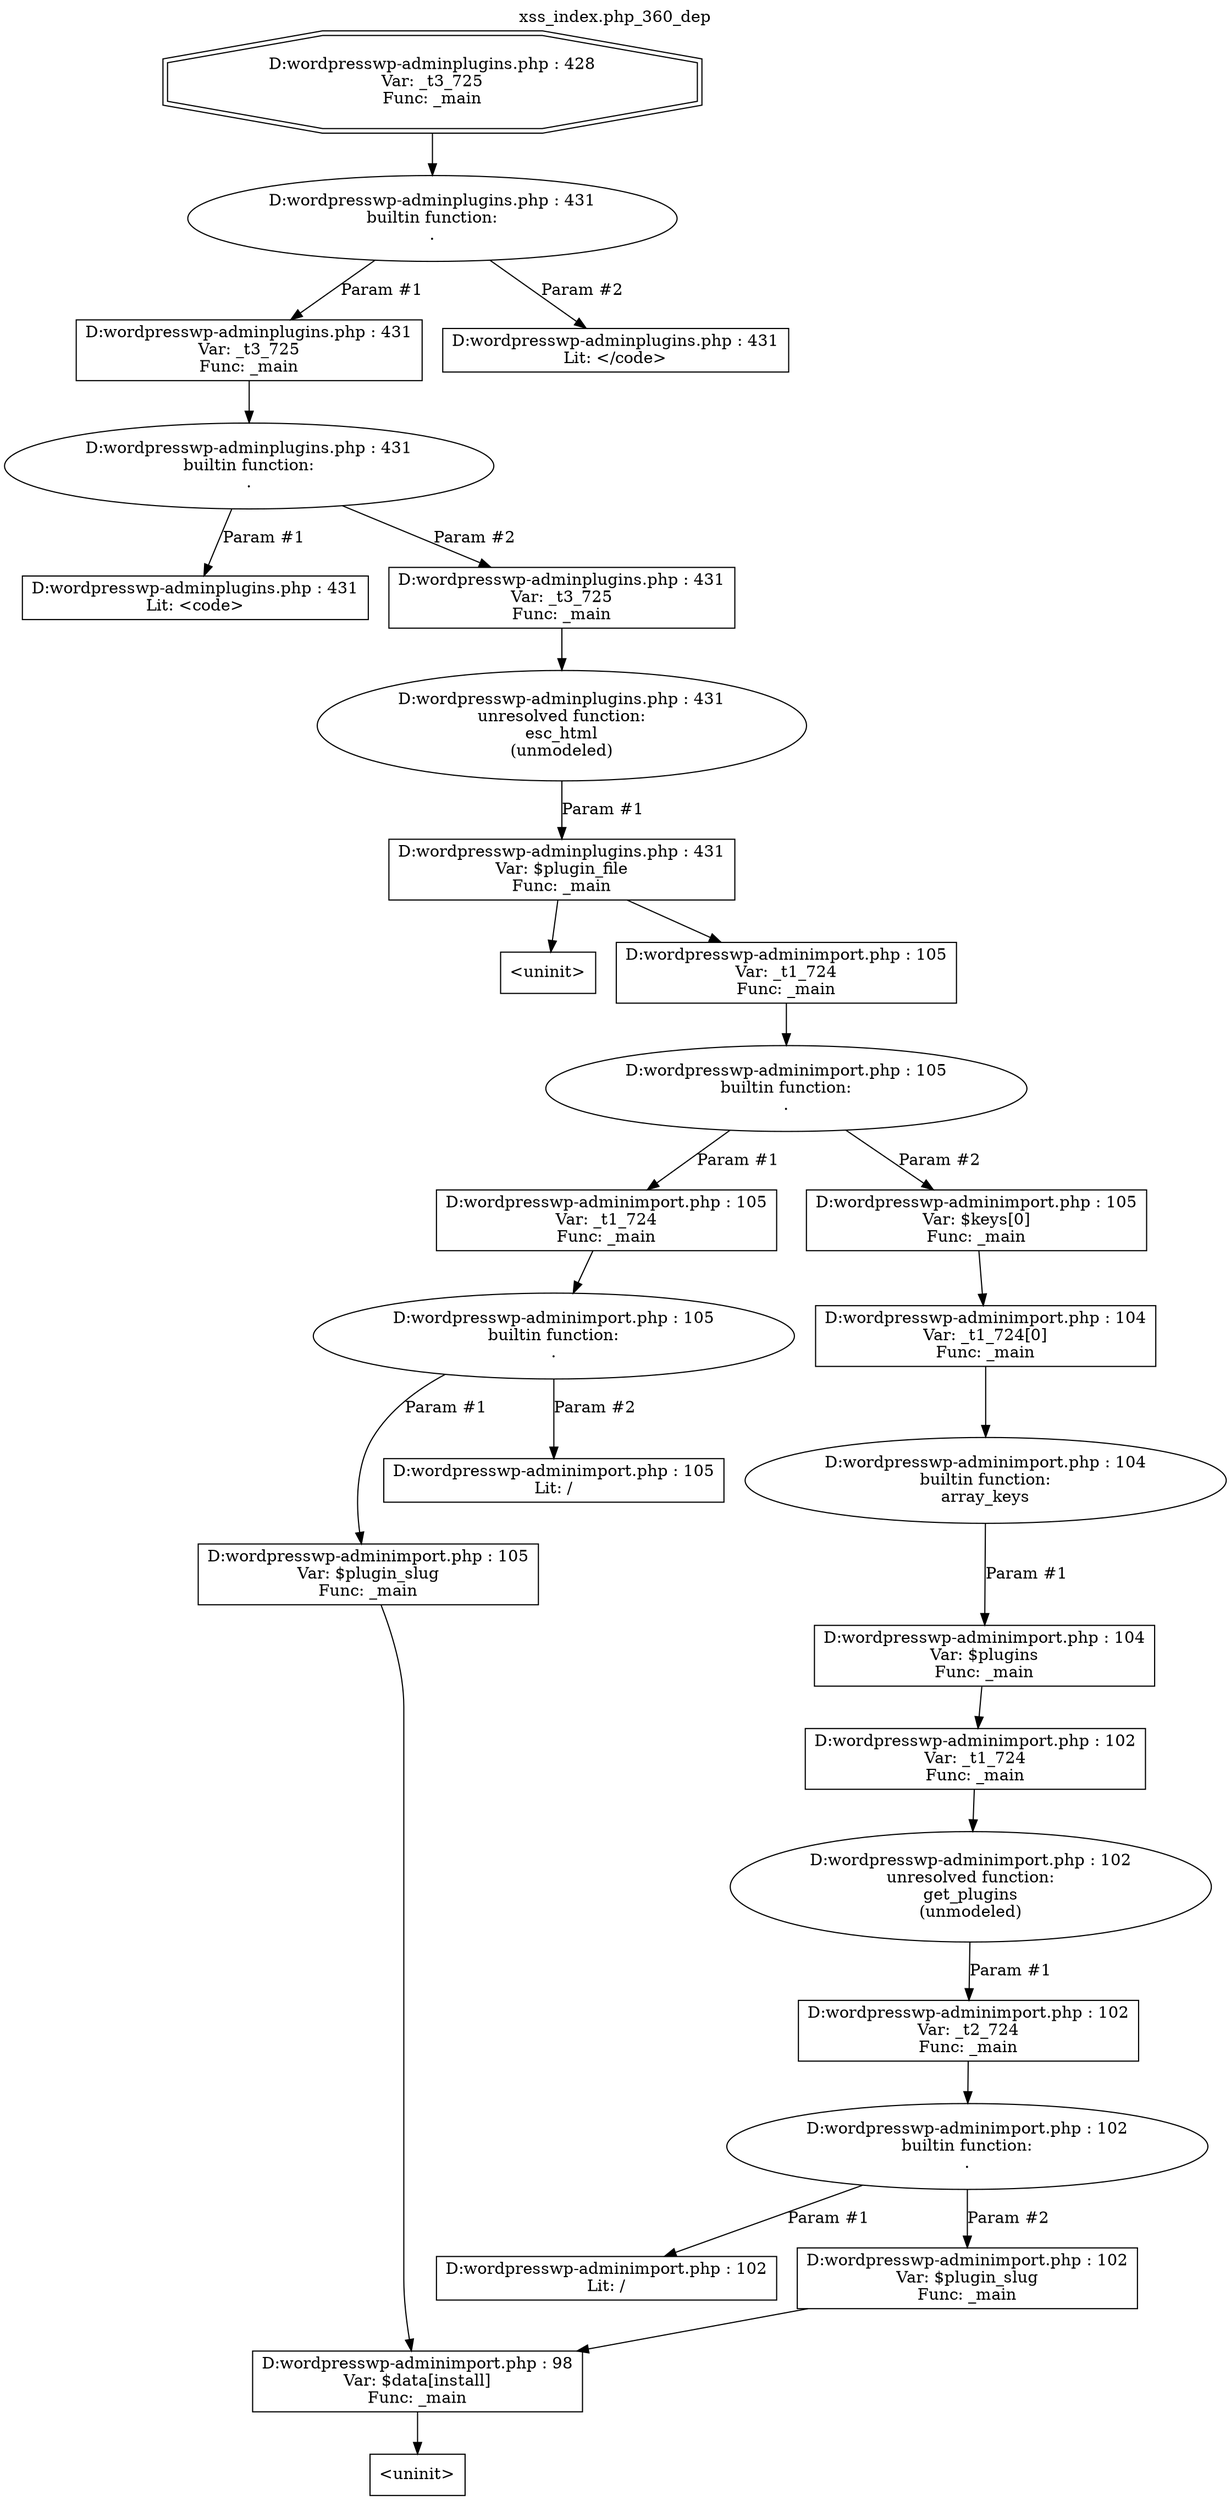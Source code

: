 digraph cfg {
  label="xss_index.php_360_dep";
  labelloc=t;
  n1 [shape=doubleoctagon, label="D:\wordpress\wp-admin\plugins.php : 428\nVar: _t3_725\nFunc: _main\n"];
  n2 [shape=ellipse, label="D:\wordpress\wp-admin\plugins.php : 431\nbuiltin function:\n.\n"];
  n3 [shape=box, label="D:\wordpress\wp-admin\plugins.php : 431\nVar: _t3_725\nFunc: _main\n"];
  n4 [shape=ellipse, label="D:\wordpress\wp-admin\plugins.php : 431\nbuiltin function:\n.\n"];
  n5 [shape=box, label="D:\wordpress\wp-admin\plugins.php : 431\nLit: <code>\n"];
  n6 [shape=box, label="D:\wordpress\wp-admin\plugins.php : 431\nVar: _t3_725\nFunc: _main\n"];
  n7 [shape=ellipse, label="D:\wordpress\wp-admin\plugins.php : 431\nunresolved function:\nesc_html\n(unmodeled)\n"];
  n8 [shape=box, label="D:\wordpress\wp-admin\plugins.php : 431\nVar: $plugin_file\nFunc: _main\n"];
  n9 [shape=box, label="<uninit>"];
  n10 [shape=box, label="D:\wordpress\wp-admin\import.php : 105\nVar: _t1_724\nFunc: _main\n"];
  n11 [shape=ellipse, label="D:\wordpress\wp-admin\import.php : 105\nbuiltin function:\n.\n"];
  n12 [shape=box, label="D:\wordpress\wp-admin\import.php : 105\nVar: _t1_724\nFunc: _main\n"];
  n13 [shape=ellipse, label="D:\wordpress\wp-admin\import.php : 105\nbuiltin function:\n.\n"];
  n14 [shape=box, label="D:\wordpress\wp-admin\import.php : 105\nVar: $plugin_slug\nFunc: _main\n"];
  n15 [shape=box, label="D:\wordpress\wp-admin\import.php : 98\nVar: $data[install]\nFunc: _main\n"];
  n16 [shape=box, label="<uninit>"];
  n17 [shape=box, label="D:\wordpress\wp-admin\import.php : 105\nLit: /\n"];
  n18 [shape=box, label="D:\wordpress\wp-admin\import.php : 105\nVar: $keys[0]\nFunc: _main\n"];
  n19 [shape=box, label="D:\wordpress\wp-admin\import.php : 104\nVar: _t1_724[0]\nFunc: _main\n"];
  n20 [shape=ellipse, label="D:\wordpress\wp-admin\import.php : 104\nbuiltin function:\narray_keys\n"];
  n21 [shape=box, label="D:\wordpress\wp-admin\import.php : 104\nVar: $plugins\nFunc: _main\n"];
  n22 [shape=box, label="D:\wordpress\wp-admin\import.php : 102\nVar: _t1_724\nFunc: _main\n"];
  n23 [shape=ellipse, label="D:\wordpress\wp-admin\import.php : 102\nunresolved function:\nget_plugins\n(unmodeled)\n"];
  n24 [shape=box, label="D:\wordpress\wp-admin\import.php : 102\nVar: _t2_724\nFunc: _main\n"];
  n25 [shape=ellipse, label="D:\wordpress\wp-admin\import.php : 102\nbuiltin function:\n.\n"];
  n26 [shape=box, label="D:\wordpress\wp-admin\import.php : 102\nLit: /\n"];
  n27 [shape=box, label="D:\wordpress\wp-admin\import.php : 102\nVar: $plugin_slug\nFunc: _main\n"];
  n28 [shape=box, label="D:\wordpress\wp-admin\plugins.php : 431\nLit: </code>\n"];
  n1 -> n2;
  n3 -> n4;
  n4 -> n5[label="Param #1"];
  n4 -> n6[label="Param #2"];
  n6 -> n7;
  n8 -> n9;
  n8 -> n10;
  n10 -> n11;
  n12 -> n13;
  n15 -> n16;
  n14 -> n15;
  n13 -> n14[label="Param #1"];
  n13 -> n17[label="Param #2"];
  n11 -> n12[label="Param #1"];
  n11 -> n18[label="Param #2"];
  n19 -> n20;
  n22 -> n23;
  n24 -> n25;
  n25 -> n26[label="Param #1"];
  n25 -> n27[label="Param #2"];
  n27 -> n15;
  n23 -> n24[label="Param #1"];
  n21 -> n22;
  n20 -> n21[label="Param #1"];
  n18 -> n19;
  n7 -> n8[label="Param #1"];
  n2 -> n3[label="Param #1"];
  n2 -> n28[label="Param #2"];
}

